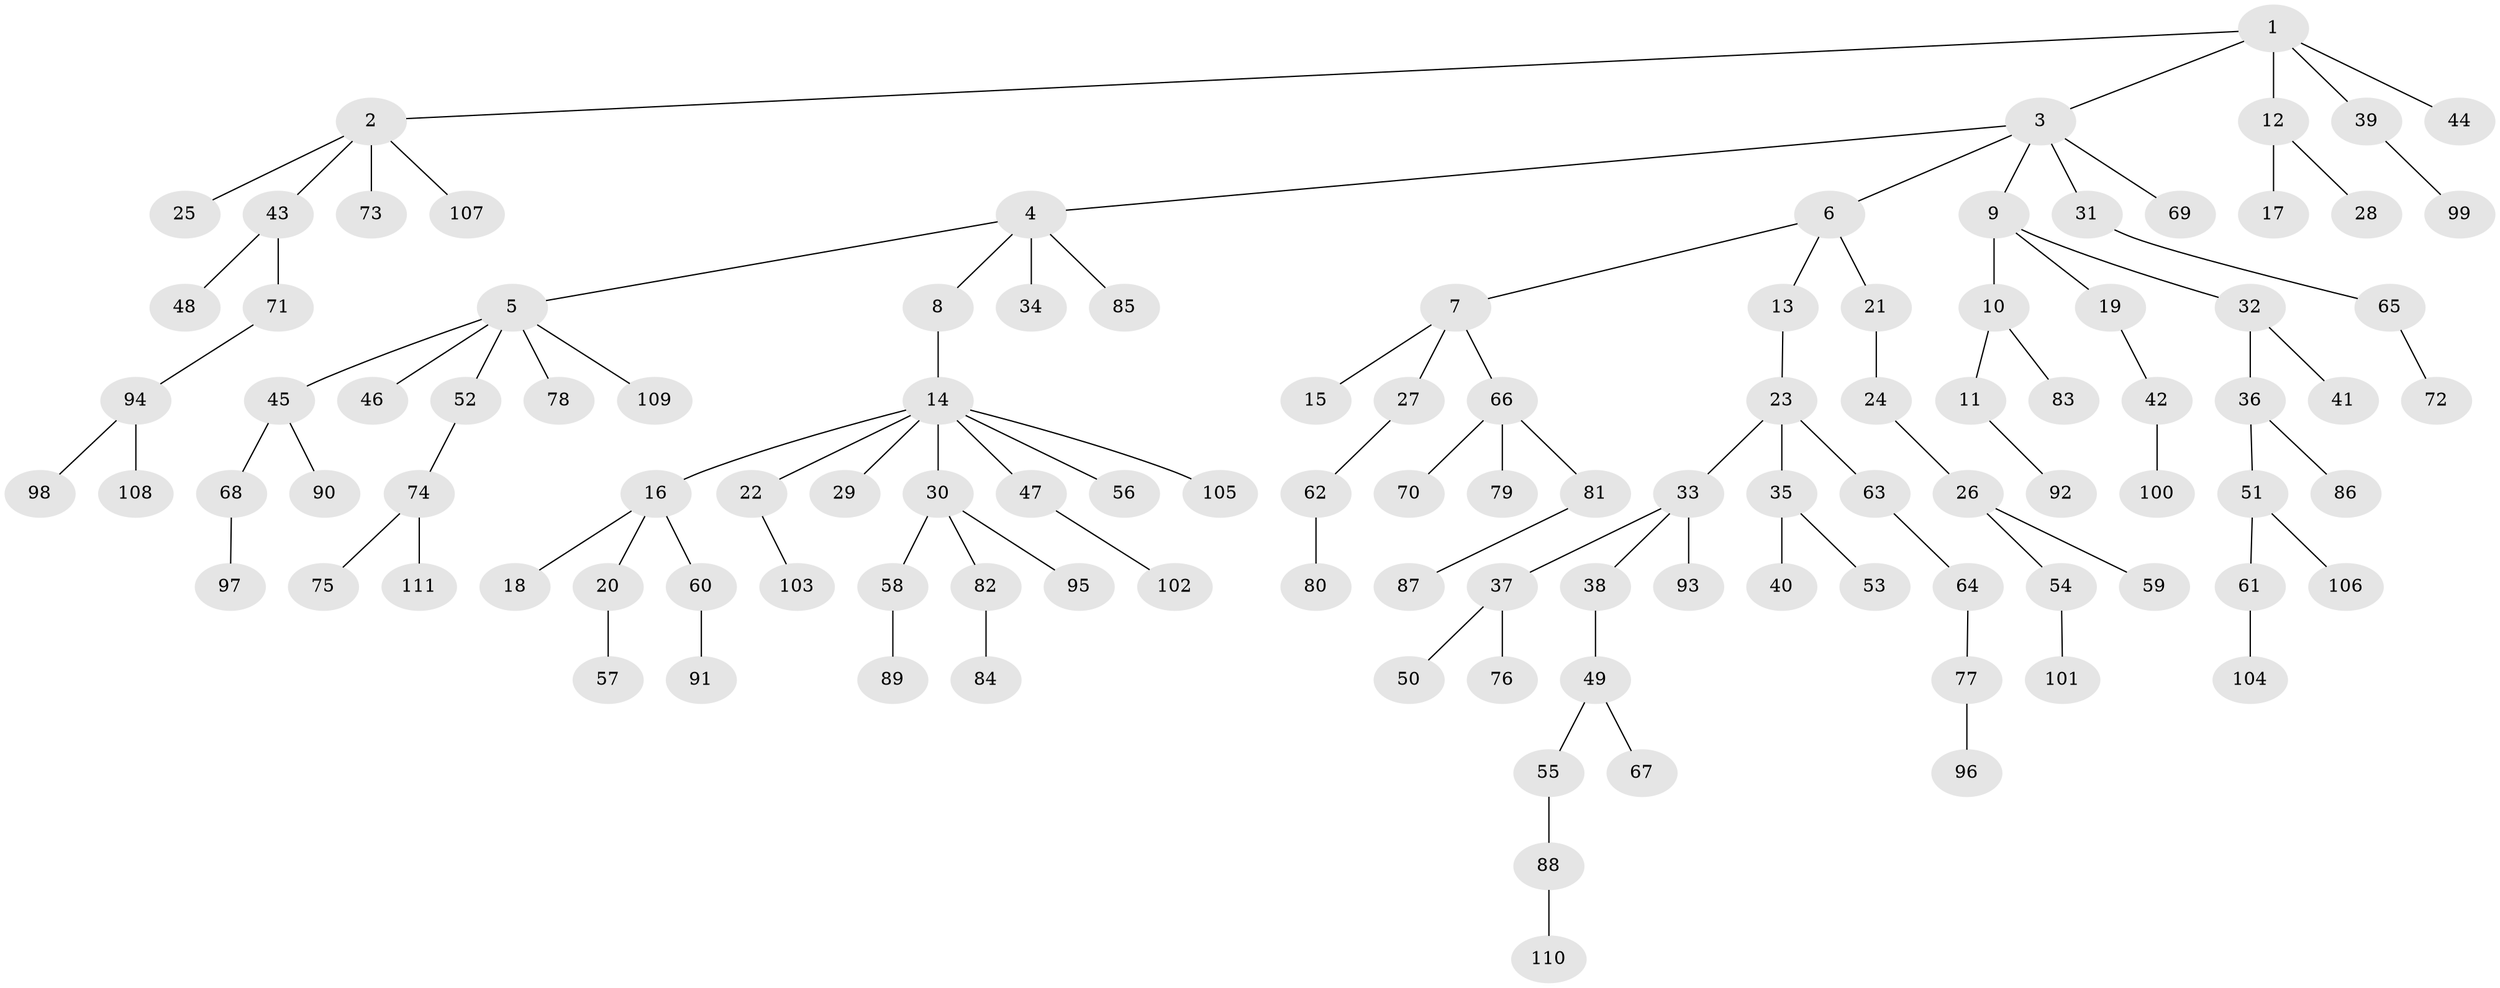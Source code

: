 // coarse degree distribution, {5: 0.01818181818181818, 6: 0.03636363636363636, 4: 0.05454545454545454, 3: 0.07272727272727272, 7: 0.03636363636363636, 2: 0.18181818181818182, 1: 0.6}
// Generated by graph-tools (version 1.1) at 2025/19/03/04/25 18:19:15]
// undirected, 111 vertices, 110 edges
graph export_dot {
graph [start="1"]
  node [color=gray90,style=filled];
  1;
  2;
  3;
  4;
  5;
  6;
  7;
  8;
  9;
  10;
  11;
  12;
  13;
  14;
  15;
  16;
  17;
  18;
  19;
  20;
  21;
  22;
  23;
  24;
  25;
  26;
  27;
  28;
  29;
  30;
  31;
  32;
  33;
  34;
  35;
  36;
  37;
  38;
  39;
  40;
  41;
  42;
  43;
  44;
  45;
  46;
  47;
  48;
  49;
  50;
  51;
  52;
  53;
  54;
  55;
  56;
  57;
  58;
  59;
  60;
  61;
  62;
  63;
  64;
  65;
  66;
  67;
  68;
  69;
  70;
  71;
  72;
  73;
  74;
  75;
  76;
  77;
  78;
  79;
  80;
  81;
  82;
  83;
  84;
  85;
  86;
  87;
  88;
  89;
  90;
  91;
  92;
  93;
  94;
  95;
  96;
  97;
  98;
  99;
  100;
  101;
  102;
  103;
  104;
  105;
  106;
  107;
  108;
  109;
  110;
  111;
  1 -- 2;
  1 -- 3;
  1 -- 12;
  1 -- 39;
  1 -- 44;
  2 -- 25;
  2 -- 43;
  2 -- 73;
  2 -- 107;
  3 -- 4;
  3 -- 6;
  3 -- 9;
  3 -- 31;
  3 -- 69;
  4 -- 5;
  4 -- 8;
  4 -- 34;
  4 -- 85;
  5 -- 45;
  5 -- 46;
  5 -- 52;
  5 -- 78;
  5 -- 109;
  6 -- 7;
  6 -- 13;
  6 -- 21;
  7 -- 15;
  7 -- 27;
  7 -- 66;
  8 -- 14;
  9 -- 10;
  9 -- 19;
  9 -- 32;
  10 -- 11;
  10 -- 83;
  11 -- 92;
  12 -- 17;
  12 -- 28;
  13 -- 23;
  14 -- 16;
  14 -- 22;
  14 -- 29;
  14 -- 30;
  14 -- 47;
  14 -- 56;
  14 -- 105;
  16 -- 18;
  16 -- 20;
  16 -- 60;
  19 -- 42;
  20 -- 57;
  21 -- 24;
  22 -- 103;
  23 -- 33;
  23 -- 35;
  23 -- 63;
  24 -- 26;
  26 -- 54;
  26 -- 59;
  27 -- 62;
  30 -- 58;
  30 -- 82;
  30 -- 95;
  31 -- 65;
  32 -- 36;
  32 -- 41;
  33 -- 37;
  33 -- 38;
  33 -- 93;
  35 -- 40;
  35 -- 53;
  36 -- 51;
  36 -- 86;
  37 -- 50;
  37 -- 76;
  38 -- 49;
  39 -- 99;
  42 -- 100;
  43 -- 48;
  43 -- 71;
  45 -- 68;
  45 -- 90;
  47 -- 102;
  49 -- 55;
  49 -- 67;
  51 -- 61;
  51 -- 106;
  52 -- 74;
  54 -- 101;
  55 -- 88;
  58 -- 89;
  60 -- 91;
  61 -- 104;
  62 -- 80;
  63 -- 64;
  64 -- 77;
  65 -- 72;
  66 -- 70;
  66 -- 79;
  66 -- 81;
  68 -- 97;
  71 -- 94;
  74 -- 75;
  74 -- 111;
  77 -- 96;
  81 -- 87;
  82 -- 84;
  88 -- 110;
  94 -- 98;
  94 -- 108;
}
